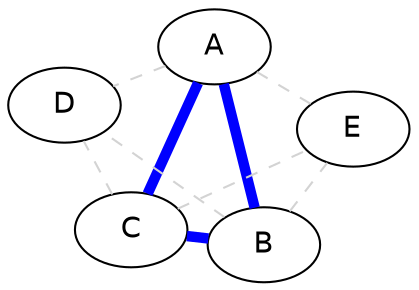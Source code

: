 graph Quorum {
        bgcolor="transparent";
        node [fontname="Helvetica"];
        layout=fdp;
                
        Node1 [label="A"];
        Node2 [label="B"];
        Node3 [label="C"];

        Node4 [label="D"];
        Node5 [label="E"];
        
        {
                edge [penwidth=5, color=blue];

                Node1 -- Node2;
                Node1 -- Node3;
                Node2 -- Node3;               
        }
             
        {
                edge [color=lightgrey, style=dashed];
                
                Node3 -- Node4;                
                Node3 -- Node5;               
                Node1 -- Node4;
                Node1 -- Node5;
                Node2 -- Node4;
                Node2 -- Node5;
        }
}
